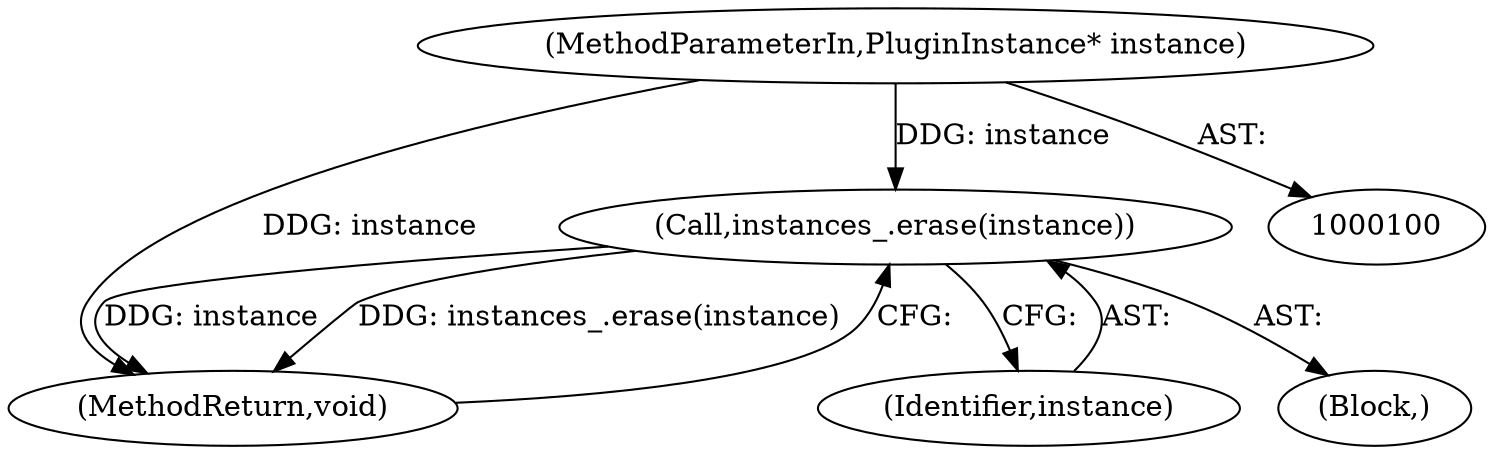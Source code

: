 digraph "0_Chrome_3b0d77670a0613f409110817455d2137576b485a_21@pointer" {
"1000101" [label="(MethodParameterIn,PluginInstance* instance)"];
"1000107" [label="(Call,instances_.erase(instance))"];
"1000101" [label="(MethodParameterIn,PluginInstance* instance)"];
"1000109" [label="(MethodReturn,void)"];
"1000107" [label="(Call,instances_.erase(instance))"];
"1000108" [label="(Identifier,instance)"];
"1000102" [label="(Block,)"];
"1000101" -> "1000100"  [label="AST: "];
"1000101" -> "1000109"  [label="DDG: instance"];
"1000101" -> "1000107"  [label="DDG: instance"];
"1000107" -> "1000102"  [label="AST: "];
"1000107" -> "1000108"  [label="CFG: "];
"1000108" -> "1000107"  [label="AST: "];
"1000109" -> "1000107"  [label="CFG: "];
"1000107" -> "1000109"  [label="DDG: instance"];
"1000107" -> "1000109"  [label="DDG: instances_.erase(instance)"];
}

